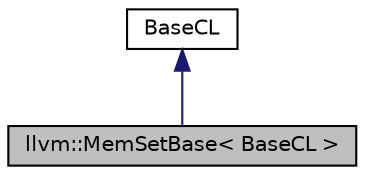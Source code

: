 digraph "llvm::MemSetBase&lt; BaseCL &gt;"
{
 // LATEX_PDF_SIZE
  bgcolor="transparent";
  edge [fontname="Helvetica",fontsize="10",labelfontname="Helvetica",labelfontsize="10"];
  node [fontname="Helvetica",fontsize="10",shape=record];
  Node1 [label="llvm::MemSetBase\< BaseCL \>",height=0.2,width=0.4,color="black", fillcolor="grey75", style="filled", fontcolor="black",tooltip="Common base class for all memset intrinsics."];
  Node2 -> Node1 [dir="back",color="midnightblue",fontsize="10",style="solid",fontname="Helvetica"];
  Node2 [label="BaseCL",height=0.2,width=0.4,color="black",URL="$classBaseCL.html",tooltip=" "];
}
